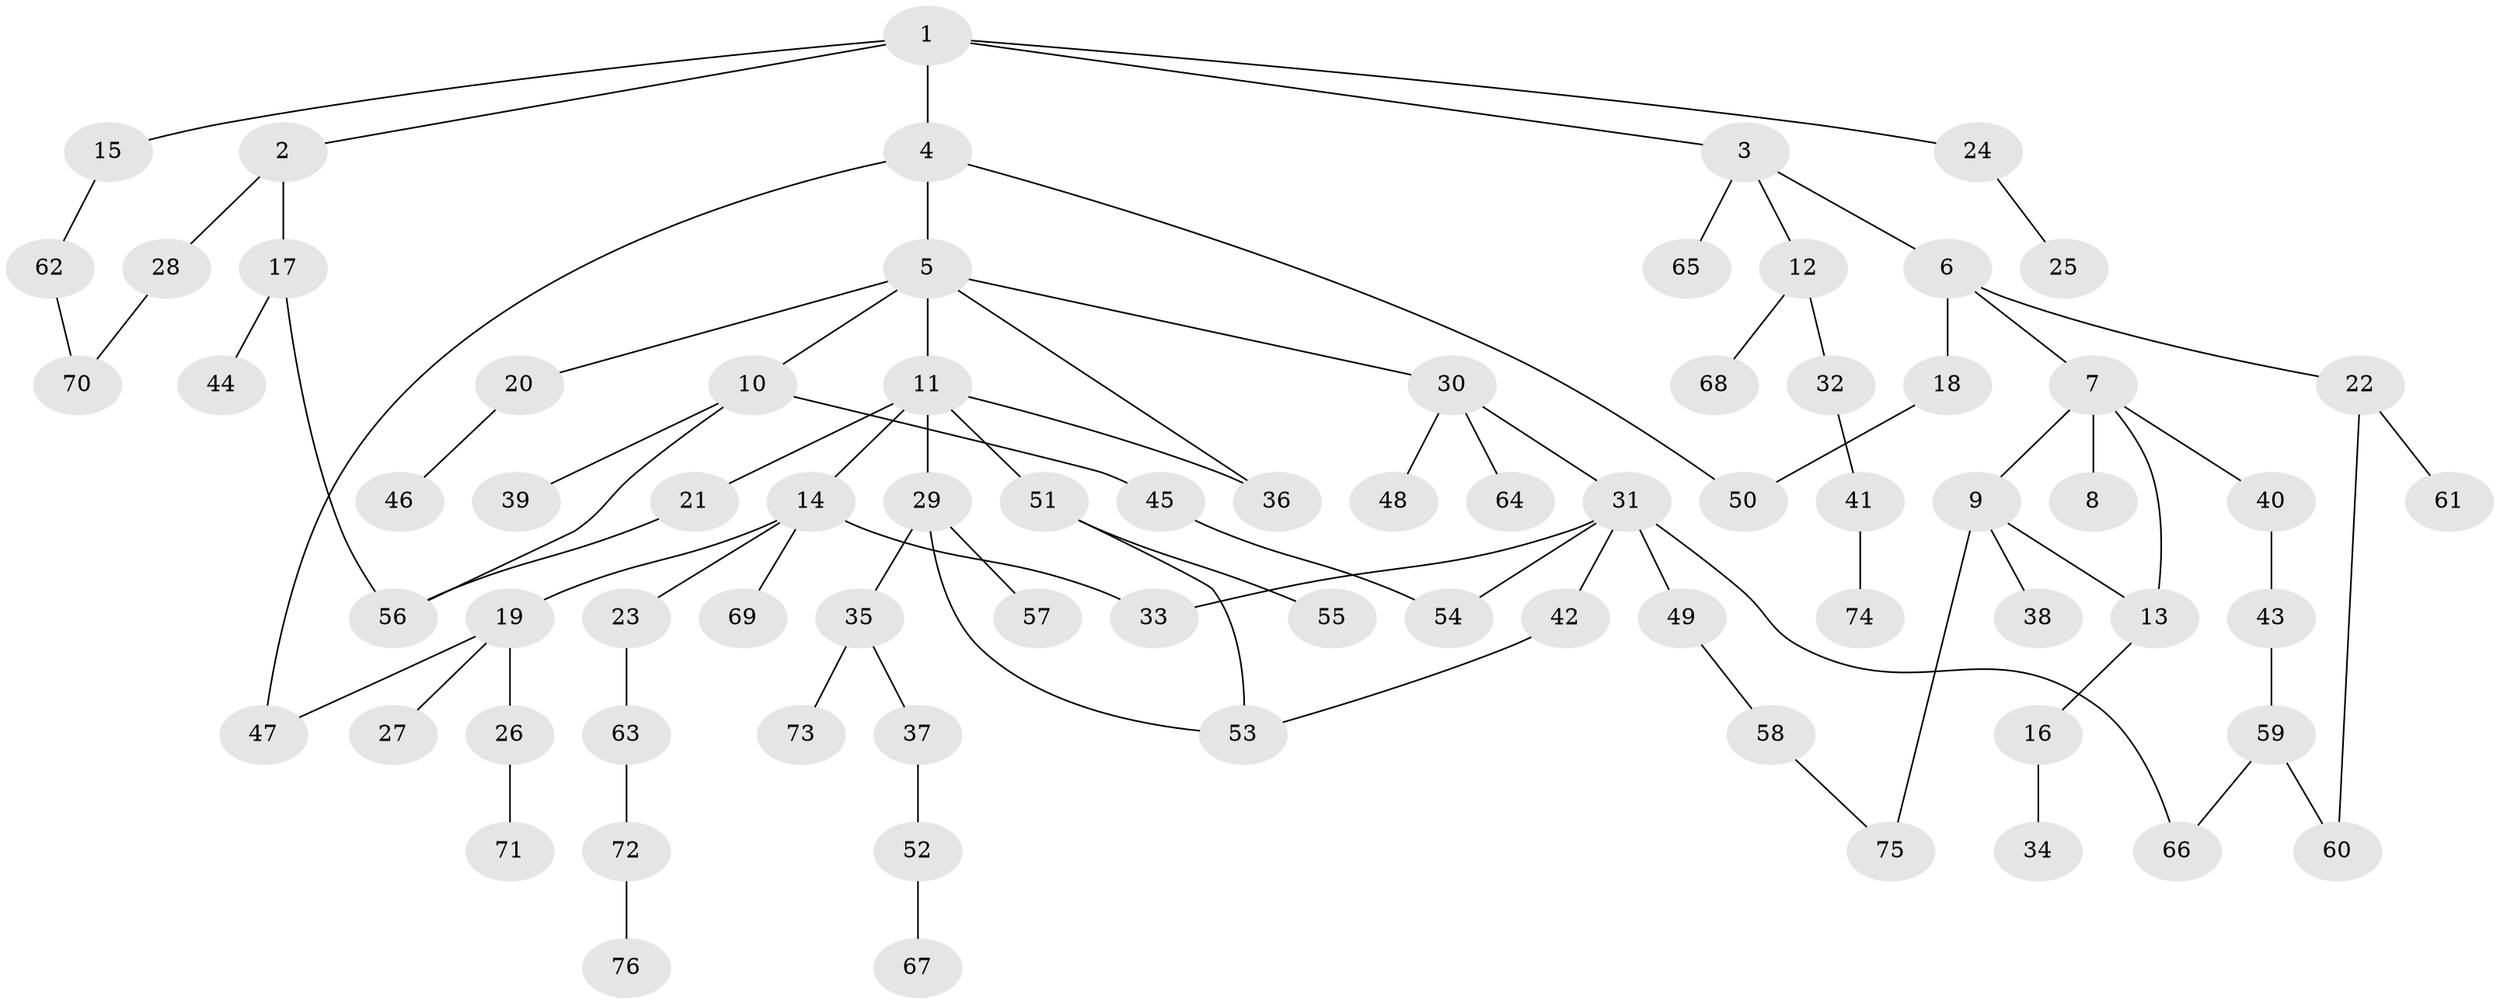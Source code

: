 // coarse degree distribution, {5: 0.05555555555555555, 3: 0.2037037037037037, 4: 0.09259259259259259, 2: 0.4444444444444444, 1: 0.18518518518518517, 6: 0.018518518518518517}
// Generated by graph-tools (version 1.1) at 2025/36/03/04/25 23:36:04]
// undirected, 76 vertices, 89 edges
graph export_dot {
  node [color=gray90,style=filled];
  1;
  2;
  3;
  4;
  5;
  6;
  7;
  8;
  9;
  10;
  11;
  12;
  13;
  14;
  15;
  16;
  17;
  18;
  19;
  20;
  21;
  22;
  23;
  24;
  25;
  26;
  27;
  28;
  29;
  30;
  31;
  32;
  33;
  34;
  35;
  36;
  37;
  38;
  39;
  40;
  41;
  42;
  43;
  44;
  45;
  46;
  47;
  48;
  49;
  50;
  51;
  52;
  53;
  54;
  55;
  56;
  57;
  58;
  59;
  60;
  61;
  62;
  63;
  64;
  65;
  66;
  67;
  68;
  69;
  70;
  71;
  72;
  73;
  74;
  75;
  76;
  1 -- 2;
  1 -- 3;
  1 -- 4;
  1 -- 15;
  1 -- 24;
  2 -- 17;
  2 -- 28;
  3 -- 6;
  3 -- 12;
  3 -- 65;
  4 -- 5;
  4 -- 47;
  4 -- 50;
  5 -- 10;
  5 -- 11;
  5 -- 20;
  5 -- 30;
  5 -- 36;
  6 -- 7;
  6 -- 18;
  6 -- 22;
  7 -- 8;
  7 -- 9;
  7 -- 13;
  7 -- 40;
  9 -- 38;
  9 -- 13;
  9 -- 75;
  10 -- 39;
  10 -- 45;
  10 -- 56;
  11 -- 14;
  11 -- 21;
  11 -- 29;
  11 -- 51;
  11 -- 36;
  12 -- 32;
  12 -- 68;
  13 -- 16;
  14 -- 19;
  14 -- 23;
  14 -- 33;
  14 -- 69;
  15 -- 62;
  16 -- 34;
  17 -- 44;
  17 -- 56;
  18 -- 50;
  19 -- 26;
  19 -- 27;
  19 -- 47;
  20 -- 46;
  21 -- 56;
  22 -- 61;
  22 -- 60;
  23 -- 63;
  24 -- 25;
  26 -- 71;
  28 -- 70;
  29 -- 35;
  29 -- 53;
  29 -- 57;
  30 -- 31;
  30 -- 48;
  30 -- 64;
  31 -- 42;
  31 -- 49;
  31 -- 66;
  31 -- 33;
  31 -- 54;
  32 -- 41;
  35 -- 37;
  35 -- 73;
  37 -- 52;
  40 -- 43;
  41 -- 74;
  42 -- 53;
  43 -- 59;
  45 -- 54;
  49 -- 58;
  51 -- 55;
  51 -- 53;
  52 -- 67;
  58 -- 75;
  59 -- 60;
  59 -- 66;
  62 -- 70;
  63 -- 72;
  72 -- 76;
}
